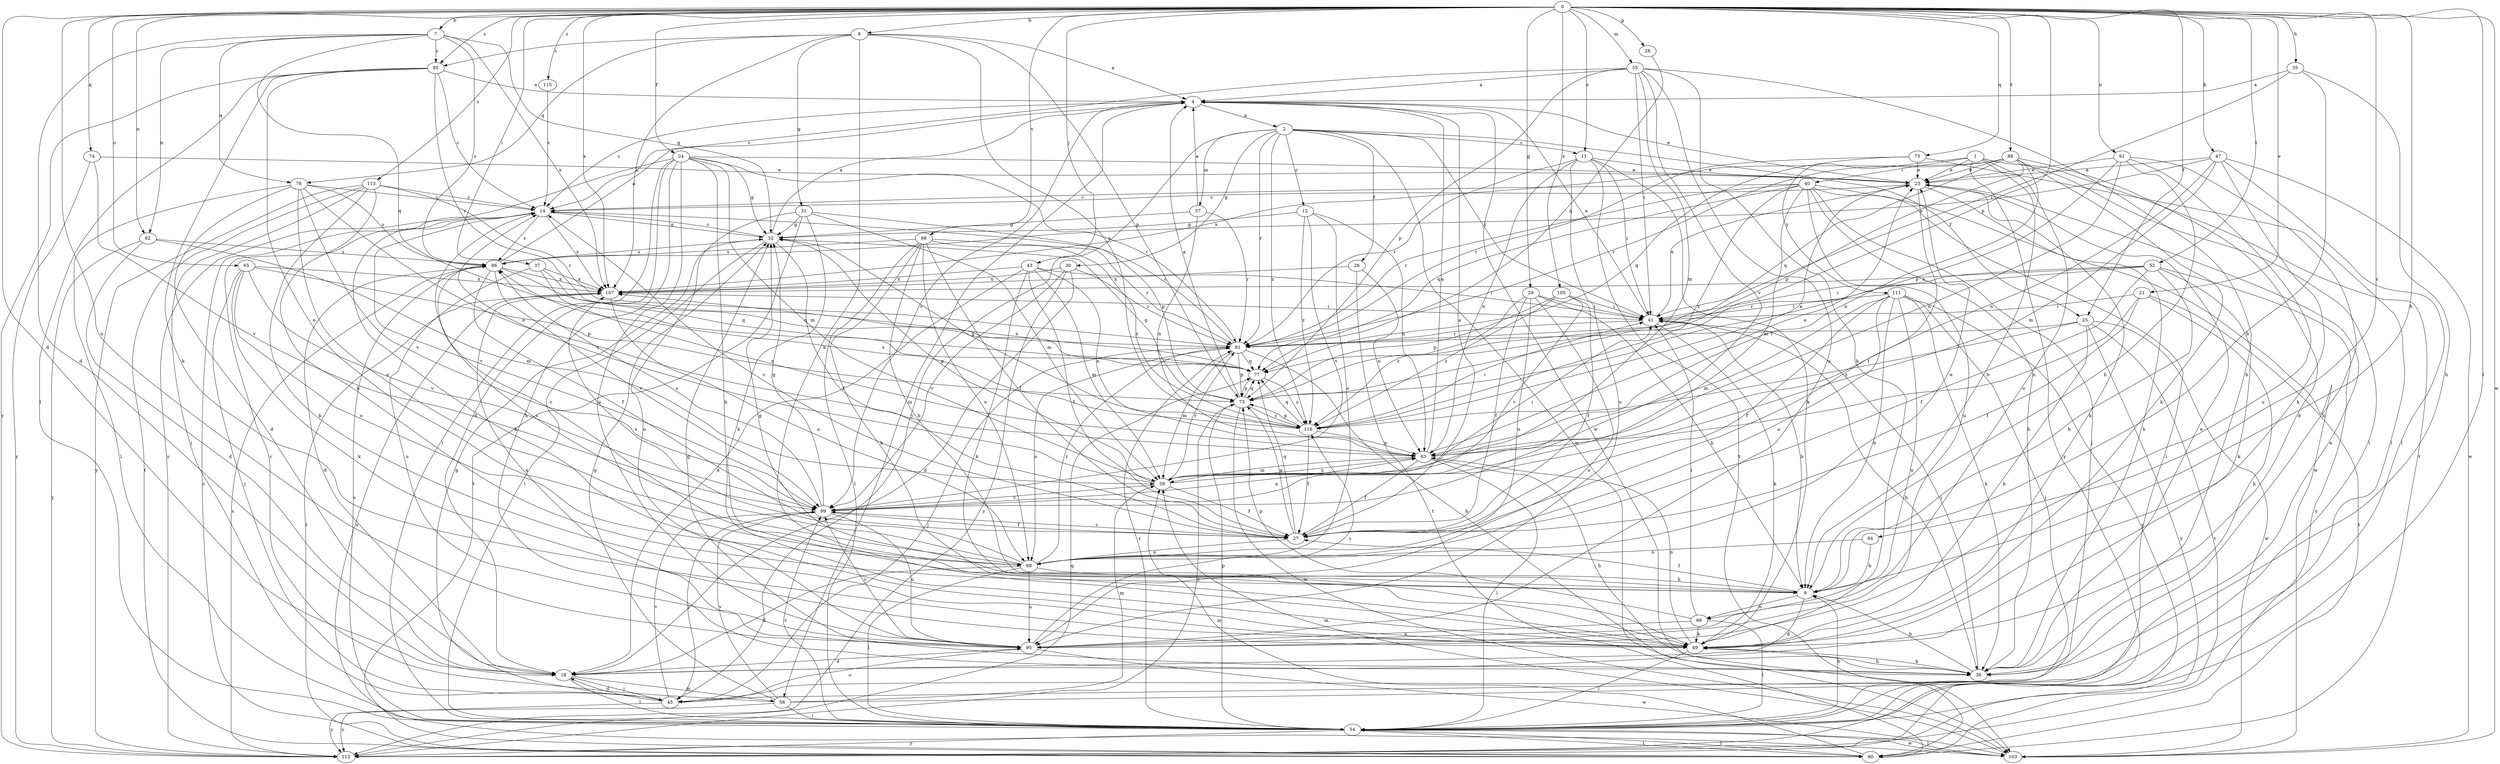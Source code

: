 strict digraph  {
0;
1;
2;
4;
6;
7;
9;
11;
12;
14;
18;
21;
23;
24;
25;
26;
27;
28;
29;
30;
31;
32;
35;
36;
37;
40;
41;
43;
45;
47;
49;
52;
54;
55;
57;
58;
59;
62;
63;
65;
66;
68;
73;
74;
75;
76;
77;
81;
84;
85;
86;
88;
90;
91;
95;
98;
99;
103;
105;
107;
111;
112;
113;
115;
116;
0 -> 6  [label=b];
0 -> 7  [label=b];
0 -> 9  [label=b];
0 -> 11  [label=c];
0 -> 18  [label=d];
0 -> 21  [label=e];
0 -> 24  [label=f];
0 -> 25  [label=f];
0 -> 28  [label=g];
0 -> 29  [label=g];
0 -> 35  [label=h];
0 -> 37  [label=i];
0 -> 43  [label=j];
0 -> 47  [label=k];
0 -> 52  [label=l];
0 -> 54  [label=l];
0 -> 55  [label=m];
0 -> 62  [label=n];
0 -> 65  [label=o];
0 -> 73  [label=p];
0 -> 74  [label=q];
0 -> 75  [label=q];
0 -> 84  [label=s];
0 -> 85  [label=s];
0 -> 88  [label=t];
0 -> 91  [label=u];
0 -> 95  [label=u];
0 -> 98  [label=v];
0 -> 103  [label=w];
0 -> 105  [label=x];
0 -> 107  [label=x];
0 -> 113  [label=z];
0 -> 115  [label=z];
1 -> 9  [label=b];
1 -> 23  [label=e];
1 -> 40  [label=i];
1 -> 54  [label=l];
1 -> 66  [label=o];
1 -> 90  [label=t];
1 -> 111  [label=y];
1 -> 112  [label=y];
2 -> 11  [label=c];
2 -> 12  [label=c];
2 -> 25  [label=f];
2 -> 26  [label=f];
2 -> 30  [label=g];
2 -> 41  [label=i];
2 -> 45  [label=j];
2 -> 57  [label=m];
2 -> 81  [label=r];
2 -> 103  [label=w];
2 -> 116  [label=z];
4 -> 2  [label=a];
4 -> 14  [label=c];
4 -> 23  [label=e];
4 -> 58  [label=m];
4 -> 99  [label=v];
4 -> 103  [label=w];
6 -> 4  [label=a];
6 -> 31  [label=g];
6 -> 49  [label=k];
6 -> 73  [label=p];
6 -> 76  [label=q];
6 -> 85  [label=s];
6 -> 107  [label=x];
6 -> 116  [label=z];
7 -> 18  [label=d];
7 -> 32  [label=g];
7 -> 62  [label=n];
7 -> 76  [label=q];
7 -> 77  [label=q];
7 -> 85  [label=s];
7 -> 86  [label=s];
7 -> 107  [label=x];
9 -> 14  [label=c];
9 -> 18  [label=d];
9 -> 27  [label=f];
9 -> 32  [label=g];
9 -> 66  [label=o];
11 -> 23  [label=e];
11 -> 41  [label=i];
11 -> 49  [label=k];
11 -> 63  [label=n];
11 -> 81  [label=r];
11 -> 90  [label=t];
11 -> 95  [label=u];
12 -> 32  [label=g];
12 -> 63  [label=n];
12 -> 68  [label=o];
12 -> 99  [label=v];
12 -> 116  [label=z];
14 -> 32  [label=g];
14 -> 49  [label=k];
14 -> 86  [label=s];
14 -> 99  [label=v];
14 -> 107  [label=x];
18 -> 45  [label=j];
18 -> 54  [label=l];
18 -> 58  [label=m];
21 -> 27  [label=f];
21 -> 36  [label=h];
21 -> 41  [label=i];
21 -> 63  [label=n];
21 -> 90  [label=t];
23 -> 14  [label=c];
23 -> 27  [label=f];
23 -> 36  [label=h];
23 -> 49  [label=k];
24 -> 18  [label=d];
24 -> 23  [label=e];
24 -> 32  [label=g];
24 -> 36  [label=h];
24 -> 49  [label=k];
24 -> 54  [label=l];
24 -> 59  [label=m];
24 -> 81  [label=r];
24 -> 95  [label=u];
24 -> 112  [label=y];
25 -> 49  [label=k];
25 -> 81  [label=r];
25 -> 90  [label=t];
25 -> 103  [label=w];
25 -> 112  [label=y];
25 -> 116  [label=z];
26 -> 63  [label=n];
26 -> 90  [label=t];
26 -> 107  [label=x];
27 -> 4  [label=a];
27 -> 14  [label=c];
27 -> 68  [label=o];
27 -> 73  [label=p];
27 -> 77  [label=q];
27 -> 99  [label=v];
28 -> 77  [label=q];
29 -> 9  [label=b];
29 -> 27  [label=f];
29 -> 41  [label=i];
29 -> 68  [label=o];
29 -> 95  [label=u];
29 -> 116  [label=z];
30 -> 18  [label=d];
30 -> 81  [label=r];
30 -> 99  [label=v];
30 -> 107  [label=x];
30 -> 112  [label=y];
31 -> 32  [label=g];
31 -> 49  [label=k];
31 -> 59  [label=m];
31 -> 73  [label=p];
31 -> 90  [label=t];
31 -> 95  [label=u];
32 -> 4  [label=a];
32 -> 14  [label=c];
32 -> 27  [label=f];
32 -> 54  [label=l];
32 -> 86  [label=s];
35 -> 4  [label=a];
35 -> 9  [label=b];
35 -> 36  [label=h];
35 -> 41  [label=i];
36 -> 9  [label=b];
36 -> 23  [label=e];
36 -> 32  [label=g];
36 -> 41  [label=i];
36 -> 49  [label=k];
37 -> 63  [label=n];
37 -> 77  [label=q];
37 -> 95  [label=u];
37 -> 107  [label=x];
40 -> 14  [label=c];
40 -> 36  [label=h];
40 -> 45  [label=j];
40 -> 54  [label=l];
40 -> 59  [label=m];
40 -> 77  [label=q];
40 -> 81  [label=r];
40 -> 95  [label=u];
40 -> 103  [label=w];
40 -> 116  [label=z];
41 -> 4  [label=a];
41 -> 9  [label=b];
41 -> 23  [label=e];
41 -> 36  [label=h];
41 -> 49  [label=k];
41 -> 81  [label=r];
43 -> 18  [label=d];
43 -> 27  [label=f];
43 -> 41  [label=i];
43 -> 49  [label=k];
43 -> 59  [label=m];
43 -> 63  [label=n];
43 -> 107  [label=x];
45 -> 18  [label=d];
45 -> 32  [label=g];
45 -> 95  [label=u];
45 -> 99  [label=v];
45 -> 112  [label=y];
47 -> 23  [label=e];
47 -> 49  [label=k];
47 -> 54  [label=l];
47 -> 59  [label=m];
47 -> 63  [label=n];
47 -> 86  [label=s];
47 -> 103  [label=w];
49 -> 36  [label=h];
49 -> 54  [label=l];
49 -> 63  [label=n];
52 -> 9  [label=b];
52 -> 27  [label=f];
52 -> 41  [label=i];
52 -> 49  [label=k];
52 -> 81  [label=r];
52 -> 107  [label=x];
52 -> 112  [label=y];
54 -> 9  [label=b];
54 -> 73  [label=p];
54 -> 81  [label=r];
54 -> 86  [label=s];
54 -> 90  [label=t];
54 -> 99  [label=v];
54 -> 103  [label=w];
54 -> 112  [label=y];
55 -> 4  [label=a];
55 -> 14  [label=c];
55 -> 36  [label=h];
55 -> 41  [label=i];
55 -> 49  [label=k];
55 -> 59  [label=m];
55 -> 73  [label=p];
55 -> 95  [label=u];
55 -> 99  [label=v];
57 -> 4  [label=a];
57 -> 32  [label=g];
57 -> 63  [label=n];
57 -> 81  [label=r];
58 -> 14  [label=c];
58 -> 23  [label=e];
58 -> 32  [label=g];
58 -> 54  [label=l];
58 -> 59  [label=m];
58 -> 99  [label=v];
58 -> 112  [label=y];
59 -> 14  [label=c];
59 -> 27  [label=f];
59 -> 32  [label=g];
59 -> 41  [label=i];
59 -> 63  [label=n];
59 -> 81  [label=r];
59 -> 99  [label=v];
62 -> 18  [label=d];
62 -> 59  [label=m];
62 -> 86  [label=s];
62 -> 112  [label=y];
63 -> 4  [label=a];
63 -> 23  [label=e];
63 -> 27  [label=f];
63 -> 36  [label=h];
63 -> 54  [label=l];
63 -> 59  [label=m];
65 -> 45  [label=j];
65 -> 49  [label=k];
65 -> 68  [label=o];
65 -> 73  [label=p];
65 -> 99  [label=v];
65 -> 107  [label=x];
66 -> 41  [label=i];
66 -> 49  [label=k];
66 -> 54  [label=l];
66 -> 73  [label=p];
66 -> 95  [label=u];
68 -> 9  [label=b];
68 -> 18  [label=d];
68 -> 23  [label=e];
68 -> 54  [label=l];
68 -> 81  [label=r];
68 -> 86  [label=s];
68 -> 95  [label=u];
68 -> 107  [label=x];
73 -> 4  [label=a];
73 -> 32  [label=g];
73 -> 77  [label=q];
73 -> 103  [label=w];
73 -> 112  [label=y];
73 -> 116  [label=z];
74 -> 23  [label=e];
74 -> 99  [label=v];
74 -> 112  [label=y];
75 -> 23  [label=e];
75 -> 54  [label=l];
75 -> 77  [label=q];
75 -> 81  [label=r];
76 -> 14  [label=c];
76 -> 18  [label=d];
76 -> 54  [label=l];
76 -> 63  [label=n];
76 -> 68  [label=o];
76 -> 86  [label=s];
76 -> 99  [label=v];
77 -> 73  [label=p];
77 -> 107  [label=x];
77 -> 116  [label=z];
81 -> 14  [label=c];
81 -> 36  [label=h];
81 -> 45  [label=j];
81 -> 59  [label=m];
81 -> 68  [label=o];
81 -> 73  [label=p];
81 -> 77  [label=q];
84 -> 9  [label=b];
84 -> 68  [label=o];
85 -> 4  [label=a];
85 -> 14  [label=c];
85 -> 49  [label=k];
85 -> 54  [label=l];
85 -> 68  [label=o];
85 -> 81  [label=r];
85 -> 112  [label=y];
86 -> 4  [label=a];
86 -> 18  [label=d];
86 -> 27  [label=f];
86 -> 77  [label=q];
86 -> 99  [label=v];
86 -> 107  [label=x];
88 -> 18  [label=d];
88 -> 23  [label=e];
88 -> 49  [label=k];
88 -> 63  [label=n];
88 -> 73  [label=p];
88 -> 77  [label=q];
88 -> 81  [label=r];
88 -> 107  [label=x];
90 -> 14  [label=c];
90 -> 54  [label=l];
90 -> 59  [label=m];
91 -> 9  [label=b];
91 -> 23  [label=e];
91 -> 36  [label=h];
91 -> 63  [label=n];
91 -> 73  [label=p];
91 -> 95  [label=u];
95 -> 18  [label=d];
95 -> 99  [label=v];
95 -> 103  [label=w];
95 -> 107  [label=x];
95 -> 116  [label=z];
98 -> 9  [label=b];
98 -> 27  [label=f];
98 -> 49  [label=k];
98 -> 54  [label=l];
98 -> 68  [label=o];
98 -> 81  [label=r];
98 -> 86  [label=s];
98 -> 116  [label=z];
99 -> 27  [label=f];
99 -> 32  [label=g];
99 -> 45  [label=j];
99 -> 63  [label=n];
99 -> 86  [label=s];
99 -> 95  [label=u];
103 -> 54  [label=l];
103 -> 59  [label=m];
103 -> 107  [label=x];
105 -> 27  [label=f];
105 -> 41  [label=i];
105 -> 73  [label=p];
105 -> 99  [label=v];
105 -> 116  [label=z];
107 -> 41  [label=i];
107 -> 68  [label=o];
107 -> 90  [label=t];
111 -> 9  [label=b];
111 -> 27  [label=f];
111 -> 36  [label=h];
111 -> 41  [label=i];
111 -> 45  [label=j];
111 -> 59  [label=m];
111 -> 68  [label=o];
111 -> 95  [label=u];
111 -> 112  [label=y];
112 -> 77  [label=q];
112 -> 86  [label=s];
113 -> 9  [label=b];
113 -> 14  [label=c];
113 -> 45  [label=j];
113 -> 49  [label=k];
113 -> 81  [label=r];
113 -> 90  [label=t];
113 -> 112  [label=y];
115 -> 14  [label=c];
116 -> 23  [label=e];
116 -> 27  [label=f];
116 -> 32  [label=g];
116 -> 41  [label=i];
116 -> 63  [label=n];
116 -> 73  [label=p];
116 -> 77  [label=q];
116 -> 86  [label=s];
}
